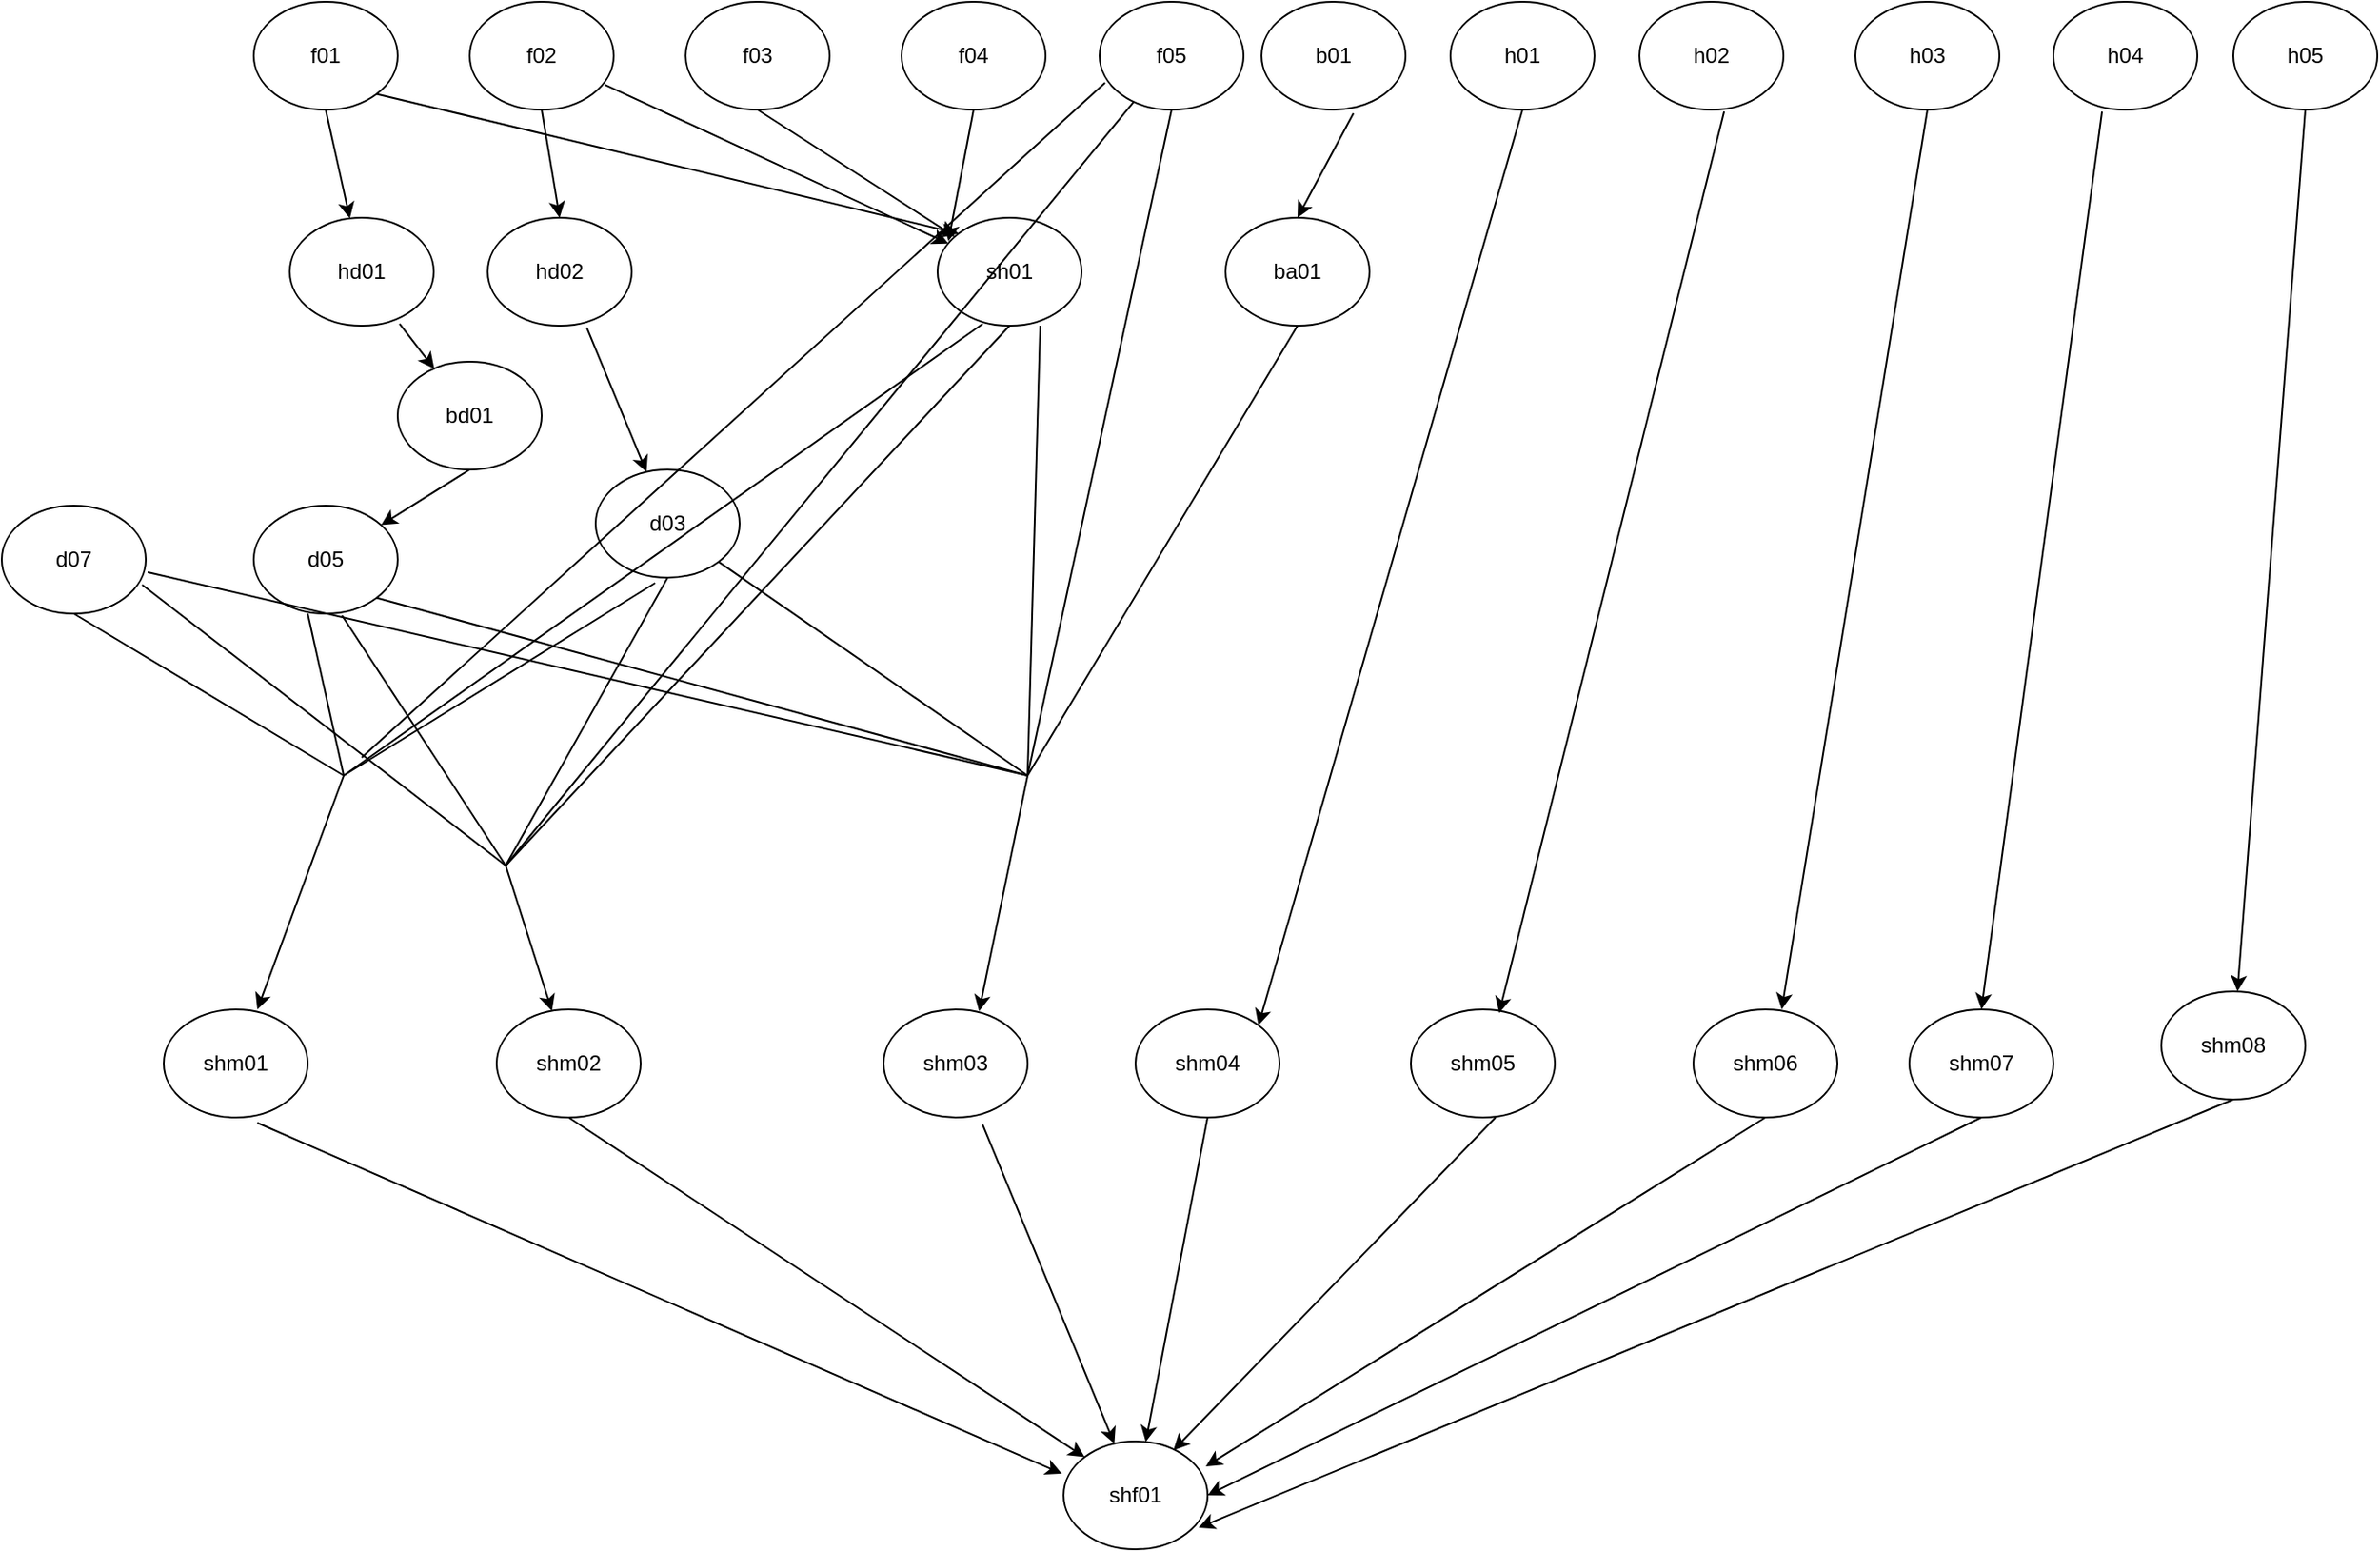 <mxfile version="10.6.7" type="github"><diagram id="CE-nAmxv7aSpPfwxTt5X" name="Page-1"><mxGraphModel dx="2461" dy="765" grid="1" gridSize="10" guides="1" tooltips="1" connect="1" arrows="1" fold="1" page="1" pageScale="1" pageWidth="827" pageHeight="1169" math="0" shadow="0"><root><mxCell id="0"/><mxCell id="1" parent="0"/><mxCell id="vTBnJOC0n8OZ-84Smmaz-1" value="&lt;span lang=&quot;EN-US&quot;&gt;f04&lt;/span&gt;" style="ellipse;whiteSpace=wrap;html=1;" parent="1" vertex="1"><mxGeometry x="130" y="70" width="80" height="60" as="geometry"/></mxCell><mxCell id="vTBnJOC0n8OZ-84Smmaz-2" value="f01" style="ellipse;whiteSpace=wrap;html=1;" parent="1" vertex="1"><mxGeometry x="-230" y="70" width="80" height="60" as="geometry"/></mxCell><mxCell id="vTBnJOC0n8OZ-84Smmaz-3" value="&lt;span lang=&quot;EN-US&quot;&gt;f02&lt;/span&gt;" style="ellipse;whiteSpace=wrap;html=1;" parent="1" vertex="1"><mxGeometry x="-110" y="70" width="80" height="60" as="geometry"/></mxCell><mxCell id="vTBnJOC0n8OZ-84Smmaz-4" value="&lt;span lang=&quot;EN-US&quot;&gt;f03&lt;/span&gt;" style="ellipse;whiteSpace=wrap;html=1;" parent="1" vertex="1"><mxGeometry x="10" y="70" width="80" height="60" as="geometry"/></mxCell><mxCell id="vTBnJOC0n8OZ-84Smmaz-5" value="h04" style="ellipse;whiteSpace=wrap;html=1;" parent="1" vertex="1"><mxGeometry x="770" y="70" width="80" height="60" as="geometry"/></mxCell><mxCell id="vTBnJOC0n8OZ-84Smmaz-6" value="h03" style="ellipse;whiteSpace=wrap;html=1;" parent="1" vertex="1"><mxGeometry x="660" y="70" width="80" height="60" as="geometry"/></mxCell><mxCell id="vTBnJOC0n8OZ-84Smmaz-7" value="h02" style="ellipse;whiteSpace=wrap;html=1;" parent="1" vertex="1"><mxGeometry x="540" y="70" width="80" height="60" as="geometry"/></mxCell><mxCell id="vTBnJOC0n8OZ-84Smmaz-8" value="h01" style="ellipse;whiteSpace=wrap;html=1;" parent="1" vertex="1"><mxGeometry x="435" y="70" width="80" height="60" as="geometry"/></mxCell><mxCell id="vTBnJOC0n8OZ-84Smmaz-9" value="&lt;span lang=&quot;EN-US&quot;&gt;f05&lt;/span&gt;" style="ellipse;whiteSpace=wrap;html=1;" parent="1" vertex="1"><mxGeometry x="240" y="70" width="80" height="60" as="geometry"/></mxCell><mxCell id="--Qk28p9DSzuA7onRjqX-1" value="h05" style="ellipse;whiteSpace=wrap;html=1;" vertex="1" parent="1"><mxGeometry x="870" y="70" width="80" height="60" as="geometry"/></mxCell><mxCell id="--Qk28p9DSzuA7onRjqX-2" value="hd01" style="ellipse;whiteSpace=wrap;html=1;" vertex="1" parent="1"><mxGeometry x="-210" y="190" width="80" height="60" as="geometry"/></mxCell><mxCell id="--Qk28p9DSzuA7onRjqX-3" value="hd02" style="ellipse;whiteSpace=wrap;html=1;" vertex="1" parent="1"><mxGeometry x="-100" y="190" width="80" height="60" as="geometry"/></mxCell><mxCell id="--Qk28p9DSzuA7onRjqX-4" value="b01" style="ellipse;whiteSpace=wrap;html=1;" vertex="1" parent="1"><mxGeometry x="330" y="70" width="80" height="60" as="geometry"/></mxCell><mxCell id="--Qk28p9DSzuA7onRjqX-7" value="ba01" style="ellipse;whiteSpace=wrap;html=1;" vertex="1" parent="1"><mxGeometry x="310" y="190" width="80" height="60" as="geometry"/></mxCell><mxCell id="--Qk28p9DSzuA7onRjqX-8" value="shm05" style="ellipse;whiteSpace=wrap;html=1;" vertex="1" parent="1"><mxGeometry x="413" y="630" width="80" height="60" as="geometry"/></mxCell><mxCell id="--Qk28p9DSzuA7onRjqX-9" value="shm04" style="ellipse;whiteSpace=wrap;html=1;" vertex="1" parent="1"><mxGeometry x="260" y="630" width="80" height="60" as="geometry"/></mxCell><mxCell id="--Qk28p9DSzuA7onRjqX-10" value="shm03" style="ellipse;whiteSpace=wrap;html=1;" vertex="1" parent="1"><mxGeometry x="120" y="630" width="80" height="60" as="geometry"/></mxCell><mxCell id="--Qk28p9DSzuA7onRjqX-11" value="shm02" style="ellipse;whiteSpace=wrap;html=1;" vertex="1" parent="1"><mxGeometry x="-95" y="630" width="80" height="60" as="geometry"/></mxCell><mxCell id="--Qk28p9DSzuA7onRjqX-12" value="shm01" style="ellipse;whiteSpace=wrap;html=1;" vertex="1" parent="1"><mxGeometry x="-280" y="630" width="80" height="60" as="geometry"/></mxCell><mxCell id="--Qk28p9DSzuA7onRjqX-14" value="shm08" style="ellipse;whiteSpace=wrap;html=1;" vertex="1" parent="1"><mxGeometry x="830" y="620" width="80" height="60" as="geometry"/></mxCell><mxCell id="--Qk28p9DSzuA7onRjqX-15" value="shm07" style="ellipse;whiteSpace=wrap;html=1;" vertex="1" parent="1"><mxGeometry x="690" y="630" width="80" height="60" as="geometry"/></mxCell><mxCell id="--Qk28p9DSzuA7onRjqX-16" value="shm06" style="ellipse;whiteSpace=wrap;html=1;" vertex="1" parent="1"><mxGeometry x="570" y="630" width="80" height="60" as="geometry"/></mxCell><mxCell id="--Qk28p9DSzuA7onRjqX-17" value="shf01" style="ellipse;whiteSpace=wrap;html=1;" vertex="1" parent="1"><mxGeometry x="220" y="870" width="80" height="60" as="geometry"/></mxCell><mxCell id="--Qk28p9DSzuA7onRjqX-19" value="" style="endArrow=classic;html=1;exitX=0.5;exitY=1;exitDx=0;exitDy=0;" edge="1" parent="1" source="vTBnJOC0n8OZ-84Smmaz-2" target="--Qk28p9DSzuA7onRjqX-2"><mxGeometry width="50" height="50" relative="1" as="geometry"><mxPoint x="-230" y="740" as="sourcePoint"/><mxPoint x="-180" y="690" as="targetPoint"/></mxGeometry></mxCell><mxCell id="--Qk28p9DSzuA7onRjqX-20" value="" style="endArrow=classic;html=1;exitX=0.5;exitY=1;exitDx=0;exitDy=0;entryX=0.5;entryY=0;entryDx=0;entryDy=0;" edge="1" parent="1" source="vTBnJOC0n8OZ-84Smmaz-3" target="--Qk28p9DSzuA7onRjqX-3"><mxGeometry width="50" height="50" relative="1" as="geometry"><mxPoint x="-20" y="220" as="sourcePoint"/><mxPoint x="30" y="170" as="targetPoint"/></mxGeometry></mxCell><mxCell id="--Qk28p9DSzuA7onRjqX-21" value="" style="endArrow=classic;html=1;exitX=1;exitY=1;exitDx=0;exitDy=0;entryX=0;entryY=0;entryDx=0;entryDy=0;" edge="1" parent="1" source="vTBnJOC0n8OZ-84Smmaz-2" target="--Qk28p9DSzuA7onRjqX-6"><mxGeometry width="50" height="50" relative="1" as="geometry"><mxPoint x="-230" y="740" as="sourcePoint"/><mxPoint x="-180" y="690" as="targetPoint"/></mxGeometry></mxCell><mxCell id="--Qk28p9DSzuA7onRjqX-22" value="" style="endArrow=classic;html=1;exitX=0.938;exitY=0.767;exitDx=0;exitDy=0;exitPerimeter=0;" edge="1" parent="1" source="vTBnJOC0n8OZ-84Smmaz-3" target="--Qk28p9DSzuA7onRjqX-6"><mxGeometry width="50" height="50" relative="1" as="geometry"><mxPoint x="-150" y="410" as="sourcePoint"/><mxPoint x="-100" y="360" as="targetPoint"/></mxGeometry></mxCell><mxCell id="--Qk28p9DSzuA7onRjqX-23" value="" style="endArrow=classic;html=1;exitX=0.5;exitY=1;exitDx=0;exitDy=0;" edge="1" parent="1" source="vTBnJOC0n8OZ-84Smmaz-4" target="--Qk28p9DSzuA7onRjqX-6"><mxGeometry width="50" height="50" relative="1" as="geometry"><mxPoint x="-150" y="450" as="sourcePoint"/><mxPoint x="-100" y="400" as="targetPoint"/></mxGeometry></mxCell><mxCell id="--Qk28p9DSzuA7onRjqX-27" value="" style="endArrow=classic;html=1;exitX=0.65;exitY=1.05;exitDx=0;exitDy=0;exitPerimeter=0;entryX=-0.012;entryY=0.3;entryDx=0;entryDy=0;entryPerimeter=0;" edge="1" parent="1" source="--Qk28p9DSzuA7onRjqX-12" target="--Qk28p9DSzuA7onRjqX-17"><mxGeometry width="50" height="50" relative="1" as="geometry"><mxPoint x="-230" y="740" as="sourcePoint"/><mxPoint x="-180" y="690" as="targetPoint"/></mxGeometry></mxCell><mxCell id="--Qk28p9DSzuA7onRjqX-28" value="" style="endArrow=classic;html=1;exitX=0.5;exitY=1;exitDx=0;exitDy=0;entryX=0;entryY=0;entryDx=0;entryDy=0;" edge="1" parent="1" source="--Qk28p9DSzuA7onRjqX-11" target="--Qk28p9DSzuA7onRjqX-17"><mxGeometry width="50" height="50" relative="1" as="geometry"><mxPoint x="-230" y="740" as="sourcePoint"/><mxPoint x="-180" y="690" as="targetPoint"/></mxGeometry></mxCell><mxCell id="--Qk28p9DSzuA7onRjqX-29" value="" style="endArrow=classic;html=1;exitX=0.688;exitY=1.067;exitDx=0;exitDy=0;exitPerimeter=0;" edge="1" parent="1" source="--Qk28p9DSzuA7onRjqX-10" target="--Qk28p9DSzuA7onRjqX-17"><mxGeometry width="50" height="50" relative="1" as="geometry"><mxPoint x="-230" y="740" as="sourcePoint"/><mxPoint x="-180" y="690" as="targetPoint"/></mxGeometry></mxCell><mxCell id="--Qk28p9DSzuA7onRjqX-34" value="d07" style="ellipse;whiteSpace=wrap;html=1;" vertex="1" parent="1"><mxGeometry x="-370" y="350" width="80" height="60" as="geometry"/></mxCell><mxCell id="--Qk28p9DSzuA7onRjqX-37" value="" style="endArrow=classic;html=1;exitX=0.638;exitY=1.033;exitDx=0;exitDy=0;exitPerimeter=0;entryX=0.5;entryY=0;entryDx=0;entryDy=0;" edge="1" parent="1" source="--Qk28p9DSzuA7onRjqX-4" target="--Qk28p9DSzuA7onRjqX-7"><mxGeometry width="50" height="50" relative="1" as="geometry"><mxPoint x="-320" y="740" as="sourcePoint"/><mxPoint x="-270" y="690" as="targetPoint"/></mxGeometry></mxCell><mxCell id="--Qk28p9DSzuA7onRjqX-6" value="sh01" style="ellipse;whiteSpace=wrap;html=1;" vertex="1" parent="1"><mxGeometry x="150" y="190" width="80" height="60" as="geometry"/></mxCell><mxCell id="--Qk28p9DSzuA7onRjqX-5" value="bd01" style="ellipse;whiteSpace=wrap;html=1;" vertex="1" parent="1"><mxGeometry x="-150" y="270" width="80" height="60" as="geometry"/></mxCell><mxCell id="--Qk28p9DSzuA7onRjqX-54" value="" style="endArrow=classic;html=1;exitX=0.763;exitY=0.983;exitDx=0;exitDy=0;exitPerimeter=0;" edge="1" parent="1" source="--Qk28p9DSzuA7onRjqX-2" target="--Qk28p9DSzuA7onRjqX-5"><mxGeometry width="50" height="50" relative="1" as="geometry"><mxPoint x="-320" y="740" as="sourcePoint"/><mxPoint x="-270" y="690" as="targetPoint"/></mxGeometry></mxCell><mxCell id="--Qk28p9DSzuA7onRjqX-55" value="d05" style="ellipse;whiteSpace=wrap;html=1;" vertex="1" parent="1"><mxGeometry x="-230" y="350" width="80" height="60" as="geometry"/></mxCell><mxCell id="--Qk28p9DSzuA7onRjqX-56" value="" style="endArrow=classic;html=1;exitX=0.5;exitY=1;exitDx=0;exitDy=0;" edge="1" parent="1" source="--Qk28p9DSzuA7onRjqX-5" target="--Qk28p9DSzuA7onRjqX-55"><mxGeometry width="50" height="50" relative="1" as="geometry"><mxPoint x="-340" y="740" as="sourcePoint"/><mxPoint x="-290" y="690" as="targetPoint"/></mxGeometry></mxCell><mxCell id="--Qk28p9DSzuA7onRjqX-57" value="d03" style="ellipse;whiteSpace=wrap;html=1;" vertex="1" parent="1"><mxGeometry x="-40" y="330" width="80" height="60" as="geometry"/></mxCell><mxCell id="--Qk28p9DSzuA7onRjqX-58" value="" style="endArrow=classic;html=1;exitX=0.688;exitY=1.017;exitDx=0;exitDy=0;exitPerimeter=0;" edge="1" parent="1" source="--Qk28p9DSzuA7onRjqX-3" target="--Qk28p9DSzuA7onRjqX-57"><mxGeometry width="50" height="50" relative="1" as="geometry"><mxPoint x="-480" y="650" as="sourcePoint"/><mxPoint x="-430" y="600" as="targetPoint"/></mxGeometry></mxCell><mxCell id="--Qk28p9DSzuA7onRjqX-59" value="" style="endArrow=none;html=1;entryX=0.375;entryY=1;entryDx=0;entryDy=0;entryPerimeter=0;" edge="1" parent="1" target="--Qk28p9DSzuA7onRjqX-55"><mxGeometry width="50" height="50" relative="1" as="geometry"><mxPoint x="-180" y="500" as="sourcePoint"/><mxPoint x="-320" y="950" as="targetPoint"/></mxGeometry></mxCell><mxCell id="--Qk28p9DSzuA7onRjqX-60" value="" style="endArrow=none;html=1;entryX=0.413;entryY=1.05;entryDx=0;entryDy=0;entryPerimeter=0;" edge="1" parent="1" target="--Qk28p9DSzuA7onRjqX-57"><mxGeometry width="50" height="50" relative="1" as="geometry"><mxPoint x="-180" y="500" as="sourcePoint"/><mxPoint x="-320" y="950" as="targetPoint"/></mxGeometry></mxCell><mxCell id="--Qk28p9DSzuA7onRjqX-61" value="" style="endArrow=none;html=1;entryX=0.5;entryY=1;entryDx=0;entryDy=0;" edge="1" parent="1" target="--Qk28p9DSzuA7onRjqX-34"><mxGeometry width="50" height="50" relative="1" as="geometry"><mxPoint x="-180" y="500" as="sourcePoint"/><mxPoint x="-320" y="950" as="targetPoint"/></mxGeometry></mxCell><mxCell id="--Qk28p9DSzuA7onRjqX-62" value="" style="endArrow=classic;html=1;entryX=0.65;entryY=0;entryDx=0;entryDy=0;entryPerimeter=0;" edge="1" parent="1" target="--Qk28p9DSzuA7onRjqX-12"><mxGeometry width="50" height="50" relative="1" as="geometry"><mxPoint x="-180" y="500" as="sourcePoint"/><mxPoint x="-320" y="950" as="targetPoint"/></mxGeometry></mxCell><mxCell id="--Qk28p9DSzuA7onRjqX-63" value="" style="endArrow=none;html=1;entryX=0.313;entryY=0.983;entryDx=0;entryDy=0;entryPerimeter=0;" edge="1" parent="1" target="--Qk28p9DSzuA7onRjqX-6"><mxGeometry width="50" height="50" relative="1" as="geometry"><mxPoint x="-180" y="500" as="sourcePoint"/><mxPoint x="140" y="300" as="targetPoint"/></mxGeometry></mxCell><mxCell id="--Qk28p9DSzuA7onRjqX-64" value="" style="endArrow=none;html=1;entryX=0.975;entryY=0.733;entryDx=0;entryDy=0;entryPerimeter=0;" edge="1" parent="1" target="--Qk28p9DSzuA7onRjqX-34"><mxGeometry width="50" height="50" relative="1" as="geometry"><mxPoint x="-90" y="550" as="sourcePoint"/><mxPoint x="-320" y="950" as="targetPoint"/></mxGeometry></mxCell><mxCell id="--Qk28p9DSzuA7onRjqX-65" value="" style="endArrow=none;html=1;entryX=0.613;entryY=1.017;entryDx=0;entryDy=0;entryPerimeter=0;" edge="1" parent="1" target="--Qk28p9DSzuA7onRjqX-55"><mxGeometry width="50" height="50" relative="1" as="geometry"><mxPoint x="-90" y="550" as="sourcePoint"/><mxPoint x="-320" y="950" as="targetPoint"/></mxGeometry></mxCell><mxCell id="--Qk28p9DSzuA7onRjqX-66" value="" style="endArrow=none;html=1;entryX=0.5;entryY=1;entryDx=0;entryDy=0;" edge="1" parent="1" target="--Qk28p9DSzuA7onRjqX-57"><mxGeometry width="50" height="50" relative="1" as="geometry"><mxPoint x="-90" y="550" as="sourcePoint"/><mxPoint x="-320" y="950" as="targetPoint"/></mxGeometry></mxCell><mxCell id="--Qk28p9DSzuA7onRjqX-67" value="" style="endArrow=none;html=1;entryX=0.5;entryY=1;entryDx=0;entryDy=0;" edge="1" parent="1" target="--Qk28p9DSzuA7onRjqX-6"><mxGeometry width="50" height="50" relative="1" as="geometry"><mxPoint x="-90" y="550" as="sourcePoint"/><mxPoint x="110" y="370" as="targetPoint"/></mxGeometry></mxCell><mxCell id="--Qk28p9DSzuA7onRjqX-68" value="" style="endArrow=classic;html=1;" edge="1" parent="1" target="--Qk28p9DSzuA7onRjqX-11"><mxGeometry width="50" height="50" relative="1" as="geometry"><mxPoint x="-90" y="550" as="sourcePoint"/><mxPoint x="-240" y="860" as="targetPoint"/></mxGeometry></mxCell><mxCell id="--Qk28p9DSzuA7onRjqX-69" value="" style="endArrow=none;html=1;entryX=0.5;entryY=1;entryDx=0;entryDy=0;" edge="1" parent="1" target="--Qk28p9DSzuA7onRjqX-7"><mxGeometry width="50" height="50" relative="1" as="geometry"><mxPoint x="200" y="500" as="sourcePoint"/><mxPoint x="230" y="460" as="targetPoint"/></mxGeometry></mxCell><mxCell id="--Qk28p9DSzuA7onRjqX-70" value="" style="endArrow=none;html=1;entryX=0.713;entryY=1;entryDx=0;entryDy=0;entryPerimeter=0;" edge="1" parent="1" target="--Qk28p9DSzuA7onRjqX-6"><mxGeometry width="50" height="50" relative="1" as="geometry"><mxPoint x="200" y="500" as="sourcePoint"/><mxPoint x="120" y="420" as="targetPoint"/></mxGeometry></mxCell><mxCell id="--Qk28p9DSzuA7onRjqX-71" value="" style="endArrow=none;html=1;entryX=1;entryY=1;entryDx=0;entryDy=0;" edge="1" parent="1" target="--Qk28p9DSzuA7onRjqX-57"><mxGeometry width="50" height="50" relative="1" as="geometry"><mxPoint x="200" y="500" as="sourcePoint"/><mxPoint x="-320" y="950" as="targetPoint"/></mxGeometry></mxCell><mxCell id="--Qk28p9DSzuA7onRjqX-72" value="" style="endArrow=none;html=1;entryX=1;entryY=1;entryDx=0;entryDy=0;" edge="1" parent="1" target="--Qk28p9DSzuA7onRjqX-55"><mxGeometry width="50" height="50" relative="1" as="geometry"><mxPoint x="200" y="500" as="sourcePoint"/><mxPoint x="-320" y="950" as="targetPoint"/></mxGeometry></mxCell><mxCell id="--Qk28p9DSzuA7onRjqX-73" value="" style="endArrow=none;html=1;entryX=1.013;entryY=0.617;entryDx=0;entryDy=0;entryPerimeter=0;" edge="1" parent="1" target="--Qk28p9DSzuA7onRjqX-34"><mxGeometry width="50" height="50" relative="1" as="geometry"><mxPoint x="200" y="500" as="sourcePoint"/><mxPoint x="-320" y="950" as="targetPoint"/></mxGeometry></mxCell><mxCell id="--Qk28p9DSzuA7onRjqX-75" value="" style="endArrow=classic;html=1;exitX=0.5;exitY=1;exitDx=0;exitDy=0;entryX=1;entryY=0;entryDx=0;entryDy=0;" edge="1" parent="1" source="vTBnJOC0n8OZ-84Smmaz-8" target="--Qk28p9DSzuA7onRjqX-9"><mxGeometry width="50" height="50" relative="1" as="geometry"><mxPoint x="510" y="500" as="sourcePoint"/><mxPoint x="-320" y="950" as="targetPoint"/></mxGeometry></mxCell><mxCell id="--Qk28p9DSzuA7onRjqX-76" value="" style="endArrow=classic;html=1;exitX=0.588;exitY=1.017;exitDx=0;exitDy=0;exitPerimeter=0;entryX=0.613;entryY=0.033;entryDx=0;entryDy=0;entryPerimeter=0;" edge="1" parent="1" source="vTBnJOC0n8OZ-84Smmaz-7" target="--Qk28p9DSzuA7onRjqX-8"><mxGeometry width="50" height="50" relative="1" as="geometry"><mxPoint x="750" y="380" as="sourcePoint"/><mxPoint x="-320" y="950" as="targetPoint"/></mxGeometry></mxCell><mxCell id="--Qk28p9DSzuA7onRjqX-77" value="" style="endArrow=classic;html=1;exitX=0.5;exitY=1;exitDx=0;exitDy=0;entryX=0.613;entryY=0;entryDx=0;entryDy=0;entryPerimeter=0;" edge="1" parent="1" source="vTBnJOC0n8OZ-84Smmaz-6" target="--Qk28p9DSzuA7onRjqX-16"><mxGeometry width="50" height="50" relative="1" as="geometry"><mxPoint x="420" y="630" as="sourcePoint"/><mxPoint x="-320" y="950" as="targetPoint"/></mxGeometry></mxCell><mxCell id="--Qk28p9DSzuA7onRjqX-78" value="" style="endArrow=classic;html=1;exitX=0.338;exitY=1.017;exitDx=0;exitDy=0;exitPerimeter=0;entryX=0.5;entryY=0;entryDx=0;entryDy=0;" edge="1" parent="1" source="vTBnJOC0n8OZ-84Smmaz-5" target="--Qk28p9DSzuA7onRjqX-15"><mxGeometry width="50" height="50" relative="1" as="geometry"><mxPoint x="380" y="590" as="sourcePoint"/><mxPoint x="-320" y="950" as="targetPoint"/></mxGeometry></mxCell><mxCell id="--Qk28p9DSzuA7onRjqX-79" value="" style="endArrow=classic;html=1;exitX=0.5;exitY=1;exitDx=0;exitDy=0;" edge="1" parent="1" source="--Qk28p9DSzuA7onRjqX-1" target="--Qk28p9DSzuA7onRjqX-14"><mxGeometry width="50" height="50" relative="1" as="geometry"><mxPoint x="670" y="500" as="sourcePoint"/><mxPoint x="-320" y="950" as="targetPoint"/></mxGeometry></mxCell><mxCell id="--Qk28p9DSzuA7onRjqX-87" value="" style="endArrow=classic;html=1;exitX=0.5;exitY=1;exitDx=0;exitDy=0;" edge="1" parent="1" source="--Qk28p9DSzuA7onRjqX-9" target="--Qk28p9DSzuA7onRjqX-17"><mxGeometry width="50" height="50" relative="1" as="geometry"><mxPoint x="-370" y="1000" as="sourcePoint"/><mxPoint x="-320" y="950" as="targetPoint"/></mxGeometry></mxCell><mxCell id="--Qk28p9DSzuA7onRjqX-88" value="" style="endArrow=classic;html=1;exitX=0.588;exitY=1;exitDx=0;exitDy=0;exitPerimeter=0;entryX=0.763;entryY=0.083;entryDx=0;entryDy=0;entryPerimeter=0;" edge="1" parent="1" source="--Qk28p9DSzuA7onRjqX-8" target="--Qk28p9DSzuA7onRjqX-17"><mxGeometry width="50" height="50" relative="1" as="geometry"><mxPoint x="-370" y="1000" as="sourcePoint"/><mxPoint x="-320" y="950" as="targetPoint"/></mxGeometry></mxCell><mxCell id="--Qk28p9DSzuA7onRjqX-89" value="" style="endArrow=classic;html=1;exitX=0.5;exitY=1;exitDx=0;exitDy=0;entryX=0.988;entryY=0.233;entryDx=0;entryDy=0;entryPerimeter=0;" edge="1" parent="1" source="--Qk28p9DSzuA7onRjqX-16" target="--Qk28p9DSzuA7onRjqX-17"><mxGeometry width="50" height="50" relative="1" as="geometry"><mxPoint x="-370" y="1000" as="sourcePoint"/><mxPoint x="-320" y="950" as="targetPoint"/></mxGeometry></mxCell><mxCell id="--Qk28p9DSzuA7onRjqX-90" value="" style="endArrow=classic;html=1;exitX=0.5;exitY=1;exitDx=0;exitDy=0;entryX=1;entryY=0.5;entryDx=0;entryDy=0;" edge="1" parent="1" source="--Qk28p9DSzuA7onRjqX-15" target="--Qk28p9DSzuA7onRjqX-17"><mxGeometry width="50" height="50" relative="1" as="geometry"><mxPoint x="-370" y="1000" as="sourcePoint"/><mxPoint x="-320" y="950" as="targetPoint"/></mxGeometry></mxCell><mxCell id="--Qk28p9DSzuA7onRjqX-91" value="" style="endArrow=classic;html=1;exitX=0.5;exitY=1;exitDx=0;exitDy=0;entryX=0.938;entryY=0.8;entryDx=0;entryDy=0;entryPerimeter=0;" edge="1" parent="1" source="--Qk28p9DSzuA7onRjqX-14" target="--Qk28p9DSzuA7onRjqX-17"><mxGeometry width="50" height="50" relative="1" as="geometry"><mxPoint x="-370" y="1000" as="sourcePoint"/><mxPoint x="-320" y="950" as="targetPoint"/></mxGeometry></mxCell><mxCell id="--Qk28p9DSzuA7onRjqX-97" value="" style="endArrow=none;html=1;entryX=0.5;entryY=1;entryDx=0;entryDy=0;" edge="1" parent="1" target="vTBnJOC0n8OZ-84Smmaz-9"><mxGeometry width="50" height="50" relative="1" as="geometry"><mxPoint x="200" y="500" as="sourcePoint"/><mxPoint x="210" y="330" as="targetPoint"/></mxGeometry></mxCell><mxCell id="--Qk28p9DSzuA7onRjqX-98" value="" style="endArrow=none;html=1;" edge="1" parent="1" target="vTBnJOC0n8OZ-84Smmaz-9"><mxGeometry width="50" height="50" relative="1" as="geometry"><mxPoint x="-90" y="550" as="sourcePoint"/><mxPoint x="200" y="340" as="targetPoint"/></mxGeometry></mxCell><mxCell id="--Qk28p9DSzuA7onRjqX-99" value="" style="endArrow=none;html=1;entryX=0.038;entryY=0.75;entryDx=0;entryDy=0;entryPerimeter=0;" edge="1" parent="1" target="vTBnJOC0n8OZ-84Smmaz-9"><mxGeometry width="50" height="50" relative="1" as="geometry"><mxPoint x="-170" y="490" as="sourcePoint"/><mxPoint x="259.004" y="117.535" as="targetPoint"/></mxGeometry></mxCell><mxCell id="--Qk28p9DSzuA7onRjqX-101" value="" style="endArrow=classic;html=1;exitX=0.5;exitY=1;exitDx=0;exitDy=0;entryX=0.075;entryY=0.217;entryDx=0;entryDy=0;entryPerimeter=0;" edge="1" parent="1" source="vTBnJOC0n8OZ-84Smmaz-1" target="--Qk28p9DSzuA7onRjqX-6"><mxGeometry width="50" height="50" relative="1" as="geometry"><mxPoint x="-20" y="570" as="sourcePoint"/><mxPoint x="60" y="370" as="targetPoint"/></mxGeometry></mxCell><mxCell id="--Qk28p9DSzuA7onRjqX-102" value="" style="endArrow=classic;html=1;entryX=0.663;entryY=0.017;entryDx=0;entryDy=0;entryPerimeter=0;" edge="1" parent="1" target="--Qk28p9DSzuA7onRjqX-10"><mxGeometry width="50" height="50" relative="1" as="geometry"><mxPoint x="200" y="500" as="sourcePoint"/><mxPoint x="-320" y="960" as="targetPoint"/></mxGeometry></mxCell></root></mxGraphModel></diagram></mxfile>